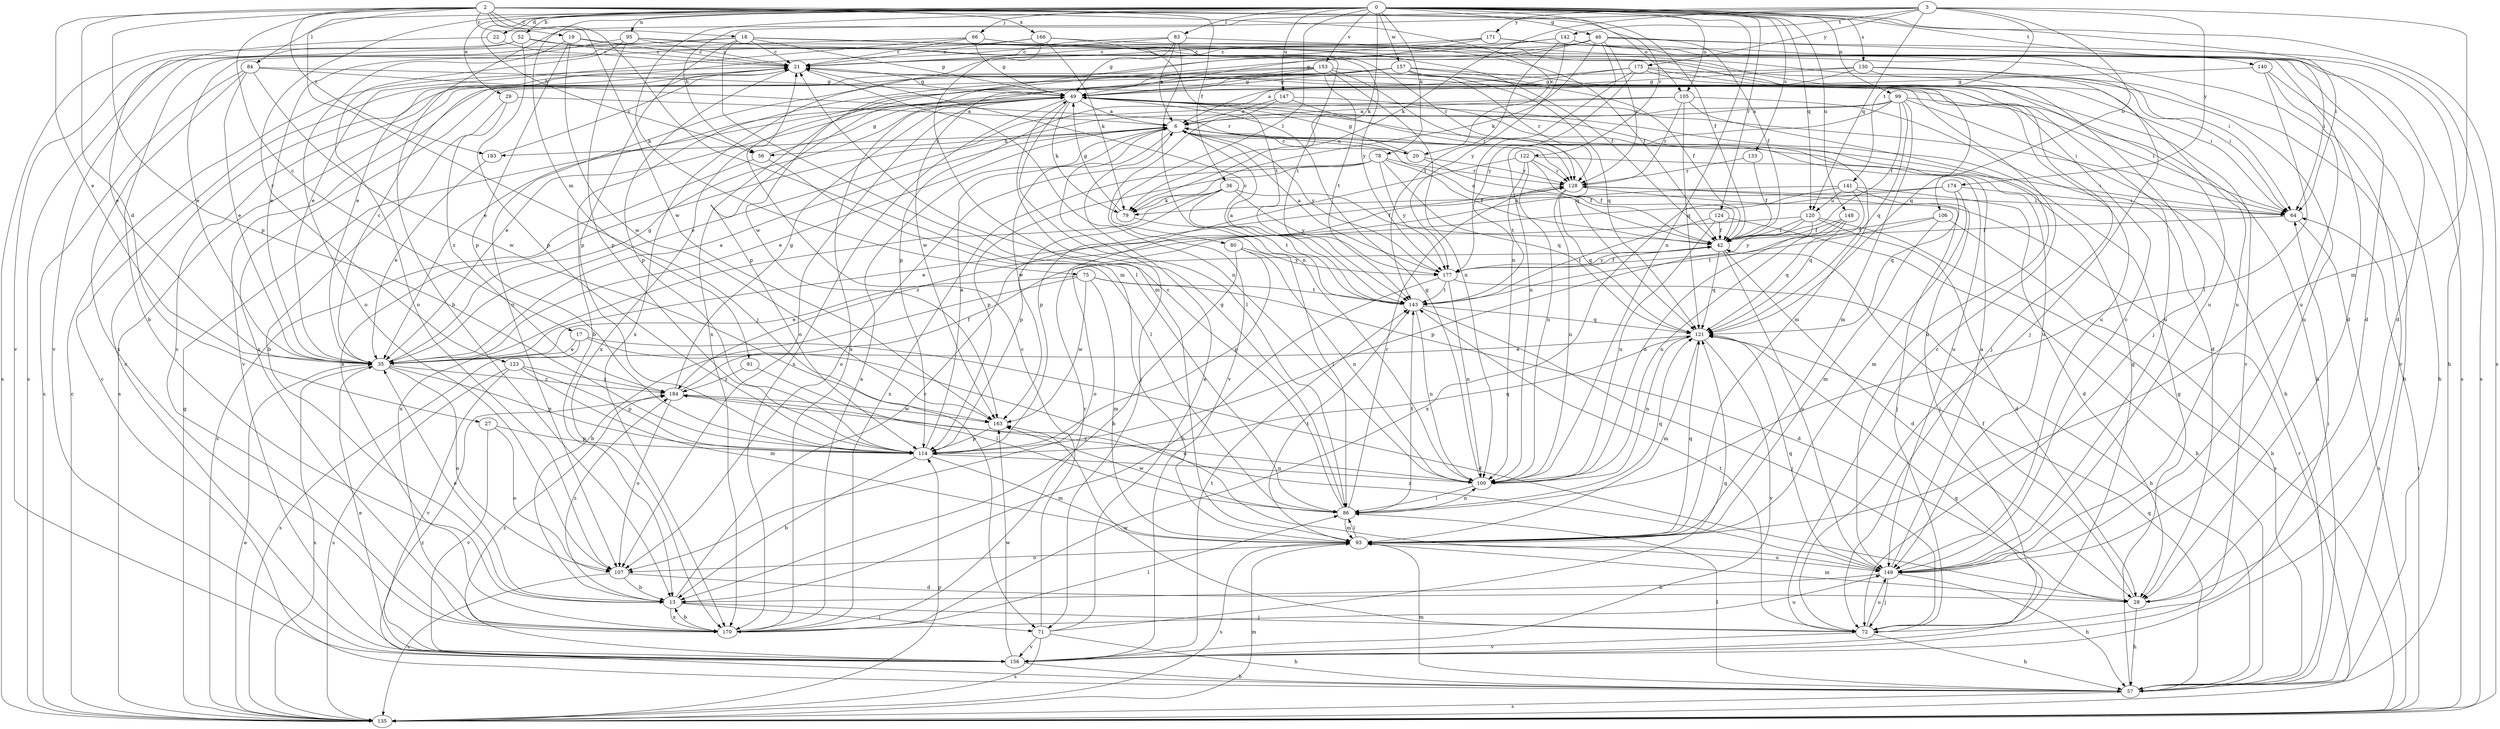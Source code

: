 strict digraph  {
0;
2;
3;
6;
13;
17;
18;
19;
20;
21;
22;
27;
28;
29;
35;
36;
42;
46;
49;
52;
56;
57;
64;
66;
71;
72;
75;
78;
79;
80;
83;
84;
86;
91;
93;
95;
99;
100;
105;
106;
107;
114;
120;
121;
122;
123;
124;
128;
130;
133;
135;
140;
141;
142;
143;
147;
148;
149;
153;
156;
157;
163;
166;
170;
171;
174;
175;
177;
183;
184;
0 -> 22  [label=d];
0 -> 29  [label=e];
0 -> 46  [label=g];
0 -> 52  [label=h];
0 -> 56  [label=h];
0 -> 64  [label=i];
0 -> 66  [label=j];
0 -> 75  [label=k];
0 -> 78  [label=k];
0 -> 79  [label=k];
0 -> 80  [label=l];
0 -> 83  [label=l];
0 -> 84  [label=l];
0 -> 91  [label=m];
0 -> 95  [label=n];
0 -> 99  [label=n];
0 -> 100  [label=n];
0 -> 105  [label=o];
0 -> 120  [label=q];
0 -> 122  [label=r];
0 -> 123  [label=r];
0 -> 124  [label=r];
0 -> 130  [label=s];
0 -> 133  [label=s];
0 -> 135  [label=s];
0 -> 140  [label=t];
0 -> 147  [label=u];
0 -> 148  [label=u];
0 -> 153  [label=v];
0 -> 157  [label=w];
2 -> 17  [label=c];
2 -> 18  [label=c];
2 -> 19  [label=c];
2 -> 20  [label=c];
2 -> 27  [label=d];
2 -> 35  [label=e];
2 -> 36  [label=f];
2 -> 42  [label=f];
2 -> 71  [label=j];
2 -> 93  [label=m];
2 -> 105  [label=o];
2 -> 114  [label=p];
2 -> 163  [label=w];
2 -> 166  [label=x];
2 -> 183  [label=z];
3 -> 13  [label=b];
3 -> 56  [label=h];
3 -> 79  [label=k];
3 -> 93  [label=m];
3 -> 106  [label=o];
3 -> 120  [label=q];
3 -> 141  [label=t];
3 -> 142  [label=t];
3 -> 171  [label=y];
3 -> 174  [label=y];
3 -> 175  [label=y];
6 -> 20  [label=c];
6 -> 35  [label=e];
6 -> 56  [label=h];
6 -> 71  [label=j];
6 -> 149  [label=u];
6 -> 163  [label=w];
6 -> 177  [label=y];
6 -> 183  [label=z];
13 -> 35  [label=e];
13 -> 71  [label=j];
13 -> 72  [label=j];
13 -> 128  [label=r];
13 -> 170  [label=x];
13 -> 184  [label=z];
17 -> 28  [label=d];
17 -> 35  [label=e];
17 -> 135  [label=s];
17 -> 149  [label=u];
18 -> 21  [label=c];
18 -> 28  [label=d];
18 -> 42  [label=f];
18 -> 49  [label=g];
18 -> 86  [label=l];
18 -> 114  [label=p];
18 -> 128  [label=r];
18 -> 135  [label=s];
18 -> 156  [label=v];
18 -> 177  [label=y];
19 -> 21  [label=c];
19 -> 64  [label=i];
19 -> 107  [label=o];
19 -> 114  [label=p];
19 -> 163  [label=w];
20 -> 6  [label=a];
20 -> 42  [label=f];
20 -> 49  [label=g];
20 -> 128  [label=r];
21 -> 49  [label=g];
21 -> 100  [label=n];
21 -> 114  [label=p];
21 -> 149  [label=u];
22 -> 21  [label=c];
22 -> 35  [label=e];
27 -> 107  [label=o];
27 -> 114  [label=p];
27 -> 156  [label=v];
28 -> 42  [label=f];
28 -> 57  [label=h];
28 -> 93  [label=m];
29 -> 6  [label=a];
29 -> 13  [label=b];
29 -> 184  [label=z];
35 -> 6  [label=a];
35 -> 21  [label=c];
35 -> 49  [label=g];
35 -> 107  [label=o];
35 -> 114  [label=p];
35 -> 135  [label=s];
35 -> 184  [label=z];
36 -> 42  [label=f];
36 -> 79  [label=k];
36 -> 114  [label=p];
36 -> 143  [label=t];
36 -> 170  [label=x];
36 -> 177  [label=y];
42 -> 6  [label=a];
42 -> 28  [label=d];
42 -> 121  [label=q];
42 -> 149  [label=u];
42 -> 177  [label=y];
46 -> 21  [label=c];
46 -> 42  [label=f];
46 -> 64  [label=i];
46 -> 79  [label=k];
46 -> 100  [label=n];
46 -> 107  [label=o];
46 -> 128  [label=r];
46 -> 135  [label=s];
46 -> 170  [label=x];
49 -> 6  [label=a];
49 -> 35  [label=e];
49 -> 64  [label=i];
49 -> 79  [label=k];
49 -> 86  [label=l];
49 -> 107  [label=o];
49 -> 149  [label=u];
49 -> 170  [label=x];
52 -> 21  [label=c];
52 -> 114  [label=p];
52 -> 135  [label=s];
52 -> 149  [label=u];
52 -> 156  [label=v];
56 -> 49  [label=g];
56 -> 86  [label=l];
56 -> 135  [label=s];
57 -> 21  [label=c];
57 -> 49  [label=g];
57 -> 86  [label=l];
57 -> 93  [label=m];
57 -> 121  [label=q];
57 -> 135  [label=s];
57 -> 184  [label=z];
64 -> 42  [label=f];
64 -> 135  [label=s];
66 -> 13  [label=b];
66 -> 21  [label=c];
66 -> 35  [label=e];
66 -> 42  [label=f];
66 -> 49  [label=g];
66 -> 72  [label=j];
71 -> 6  [label=a];
71 -> 21  [label=c];
71 -> 57  [label=h];
71 -> 121  [label=q];
71 -> 135  [label=s];
71 -> 156  [label=v];
72 -> 21  [label=c];
72 -> 49  [label=g];
72 -> 57  [label=h];
72 -> 64  [label=i];
72 -> 143  [label=t];
72 -> 149  [label=u];
72 -> 156  [label=v];
72 -> 163  [label=w];
75 -> 13  [label=b];
75 -> 28  [label=d];
75 -> 35  [label=e];
75 -> 93  [label=m];
75 -> 143  [label=t];
75 -> 163  [label=w];
78 -> 42  [label=f];
78 -> 107  [label=o];
78 -> 114  [label=p];
78 -> 121  [label=q];
78 -> 128  [label=r];
78 -> 170  [label=x];
78 -> 177  [label=y];
79 -> 49  [label=g];
79 -> 86  [label=l];
80 -> 13  [label=b];
80 -> 100  [label=n];
80 -> 114  [label=p];
80 -> 177  [label=y];
83 -> 6  [label=a];
83 -> 21  [label=c];
83 -> 35  [label=e];
83 -> 49  [label=g];
83 -> 100  [label=n];
83 -> 149  [label=u];
84 -> 35  [label=e];
84 -> 49  [label=g];
84 -> 128  [label=r];
84 -> 135  [label=s];
84 -> 163  [label=w];
84 -> 170  [label=x];
86 -> 21  [label=c];
86 -> 49  [label=g];
86 -> 93  [label=m];
86 -> 100  [label=n];
86 -> 121  [label=q];
86 -> 128  [label=r];
86 -> 143  [label=t];
86 -> 163  [label=w];
91 -> 86  [label=l];
91 -> 184  [label=z];
93 -> 86  [label=l];
93 -> 107  [label=o];
93 -> 121  [label=q];
93 -> 135  [label=s];
93 -> 143  [label=t];
93 -> 149  [label=u];
95 -> 21  [label=c];
95 -> 35  [label=e];
95 -> 107  [label=o];
95 -> 114  [label=p];
95 -> 143  [label=t];
95 -> 149  [label=u];
99 -> 6  [label=a];
99 -> 35  [label=e];
99 -> 42  [label=f];
99 -> 57  [label=h];
99 -> 64  [label=i];
99 -> 93  [label=m];
99 -> 100  [label=n];
99 -> 121  [label=q];
100 -> 49  [label=g];
100 -> 86  [label=l];
100 -> 184  [label=z];
105 -> 6  [label=a];
105 -> 28  [label=d];
105 -> 121  [label=q];
105 -> 128  [label=r];
105 -> 149  [label=u];
105 -> 170  [label=x];
106 -> 42  [label=f];
106 -> 57  [label=h];
106 -> 93  [label=m];
106 -> 143  [label=t];
107 -> 13  [label=b];
107 -> 28  [label=d];
107 -> 135  [label=s];
114 -> 6  [label=a];
114 -> 13  [label=b];
114 -> 93  [label=m];
114 -> 100  [label=n];
114 -> 121  [label=q];
120 -> 28  [label=d];
120 -> 42  [label=f];
120 -> 100  [label=n];
120 -> 107  [label=o];
120 -> 135  [label=s];
120 -> 177  [label=y];
121 -> 35  [label=e];
121 -> 93  [label=m];
121 -> 100  [label=n];
121 -> 156  [label=v];
122 -> 42  [label=f];
122 -> 64  [label=i];
122 -> 100  [label=n];
122 -> 114  [label=p];
122 -> 128  [label=r];
122 -> 143  [label=t];
123 -> 93  [label=m];
123 -> 114  [label=p];
123 -> 135  [label=s];
123 -> 156  [label=v];
123 -> 184  [label=z];
124 -> 42  [label=f];
124 -> 57  [label=h];
124 -> 100  [label=n];
124 -> 143  [label=t];
128 -> 64  [label=i];
128 -> 72  [label=j];
128 -> 100  [label=n];
128 -> 121  [label=q];
130 -> 35  [label=e];
130 -> 49  [label=g];
130 -> 57  [label=h];
130 -> 64  [label=i];
130 -> 114  [label=p];
130 -> 149  [label=u];
133 -> 42  [label=f];
133 -> 128  [label=r];
135 -> 21  [label=c];
135 -> 35  [label=e];
135 -> 49  [label=g];
135 -> 64  [label=i];
135 -> 93  [label=m];
135 -> 114  [label=p];
135 -> 128  [label=r];
140 -> 49  [label=g];
140 -> 57  [label=h];
140 -> 86  [label=l];
140 -> 156  [label=v];
141 -> 28  [label=d];
141 -> 35  [label=e];
141 -> 72  [label=j];
141 -> 121  [label=q];
141 -> 184  [label=z];
141 -> 120  [label=u];
142 -> 21  [label=c];
142 -> 28  [label=d];
142 -> 57  [label=h];
142 -> 143  [label=t];
142 -> 163  [label=w];
142 -> 177  [label=y];
143 -> 6  [label=a];
143 -> 21  [label=c];
143 -> 72  [label=j];
143 -> 100  [label=n];
143 -> 121  [label=q];
147 -> 6  [label=a];
147 -> 93  [label=m];
147 -> 128  [label=r];
147 -> 156  [label=v];
148 -> 42  [label=f];
148 -> 100  [label=n];
148 -> 114  [label=p];
148 -> 121  [label=q];
149 -> 6  [label=a];
149 -> 13  [label=b];
149 -> 21  [label=c];
149 -> 57  [label=h];
149 -> 72  [label=j];
149 -> 121  [label=q];
149 -> 184  [label=z];
153 -> 13  [label=b];
153 -> 49  [label=g];
153 -> 100  [label=n];
153 -> 121  [label=q];
153 -> 143  [label=t];
153 -> 149  [label=u];
153 -> 163  [label=w];
153 -> 170  [label=x];
156 -> 21  [label=c];
156 -> 35  [label=e];
156 -> 57  [label=h];
156 -> 121  [label=q];
156 -> 143  [label=t];
156 -> 163  [label=w];
156 -> 184  [label=z];
157 -> 42  [label=f];
157 -> 49  [label=g];
157 -> 57  [label=h];
157 -> 72  [label=j];
157 -> 114  [label=p];
157 -> 121  [label=q];
157 -> 128  [label=r];
157 -> 135  [label=s];
157 -> 156  [label=v];
157 -> 170  [label=x];
163 -> 114  [label=p];
166 -> 21  [label=c];
166 -> 35  [label=e];
166 -> 72  [label=j];
166 -> 79  [label=k];
166 -> 93  [label=m];
166 -> 143  [label=t];
170 -> 6  [label=a];
170 -> 13  [label=b];
170 -> 21  [label=c];
170 -> 86  [label=l];
170 -> 128  [label=r];
170 -> 149  [label=u];
171 -> 21  [label=c];
171 -> 28  [label=d];
171 -> 49  [label=g];
171 -> 135  [label=s];
171 -> 170  [label=x];
174 -> 64  [label=i];
174 -> 79  [label=k];
174 -> 93  [label=m];
174 -> 121  [label=q];
174 -> 170  [label=x];
175 -> 6  [label=a];
175 -> 49  [label=g];
175 -> 64  [label=i];
175 -> 121  [label=q];
175 -> 156  [label=v];
175 -> 170  [label=x];
175 -> 177  [label=y];
177 -> 6  [label=a];
177 -> 13  [label=b];
177 -> 42  [label=f];
177 -> 57  [label=h];
177 -> 100  [label=n];
177 -> 143  [label=t];
183 -> 21  [label=c];
183 -> 35  [label=e];
184 -> 42  [label=f];
184 -> 49  [label=g];
184 -> 107  [label=o];
184 -> 163  [label=w];
}
